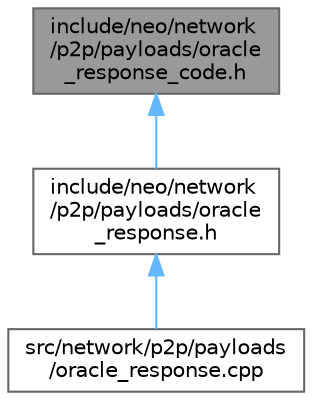 digraph "include/neo/network/p2p/payloads/oracle_response_code.h"
{
 // LATEX_PDF_SIZE
  bgcolor="transparent";
  edge [fontname=Helvetica,fontsize=10,labelfontname=Helvetica,labelfontsize=10];
  node [fontname=Helvetica,fontsize=10,shape=box,height=0.2,width=0.4];
  Node1 [id="Node000001",label="include/neo/network\l/p2p/payloads/oracle\l_response_code.h",height=0.2,width=0.4,color="gray40", fillcolor="grey60", style="filled", fontcolor="black",tooltip=" "];
  Node1 -> Node2 [id="edge1_Node000001_Node000002",dir="back",color="steelblue1",style="solid",tooltip=" "];
  Node2 [id="Node000002",label="include/neo/network\l/p2p/payloads/oracle\l_response.h",height=0.2,width=0.4,color="grey40", fillcolor="white", style="filled",URL="$network_2p2p_2payloads_2oracle__response_8h.html",tooltip=" "];
  Node2 -> Node3 [id="edge2_Node000002_Node000003",dir="back",color="steelblue1",style="solid",tooltip=" "];
  Node3 [id="Node000003",label="src/network/p2p/payloads\l/oracle_response.cpp",height=0.2,width=0.4,color="grey40", fillcolor="white", style="filled",URL="$network_2p2p_2payloads_2oracle__response_8cpp.html",tooltip=" "];
}
